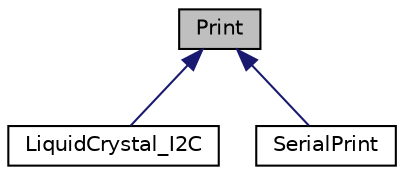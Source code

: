 digraph "Print"
{
  edge [fontname="Helvetica",fontsize="10",labelfontname="Helvetica",labelfontsize="10"];
  node [fontname="Helvetica",fontsize="10",shape=record];
  Node0 [label="Print",height=0.2,width=0.4,color="black", fillcolor="grey75", style="filled", fontcolor="black"];
  Node0 -> Node1 [dir="back",color="midnightblue",fontsize="10",style="solid",fontname="Helvetica"];
  Node1 [label="LiquidCrystal_I2C",height=0.2,width=0.4,color="black", fillcolor="white", style="filled",URL="$classLiquidCrystal__I2C.html"];
  Node0 -> Node2 [dir="back",color="midnightblue",fontsize="10",style="solid",fontname="Helvetica"];
  Node2 [label="SerialPrint",height=0.2,width=0.4,color="black", fillcolor="white", style="filled",URL="$classSerialPrint.html"];
}
